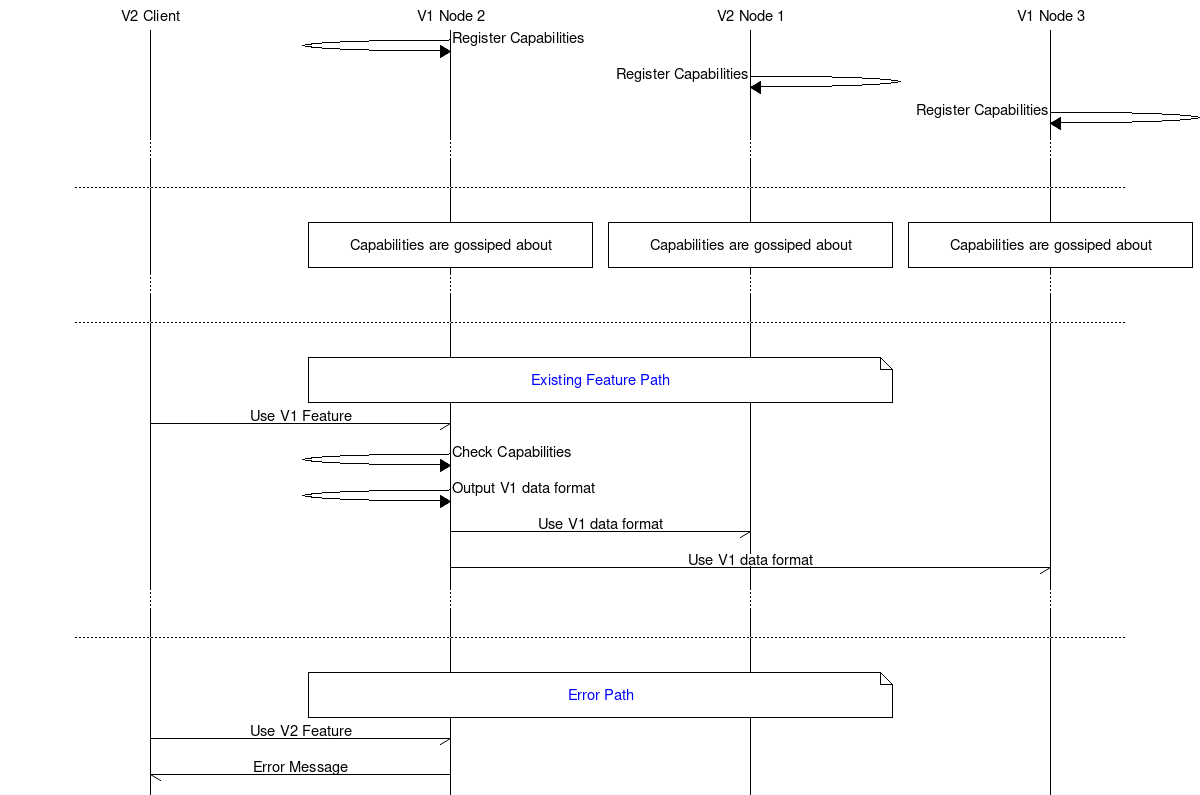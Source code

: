 // diagram for upgrade_downgrade_specs.md
//
// Upgrade/Downgrade Scenario 4 diagram
//
// This diagram is generated by mscgen
// which can be installed on ubuntu by
// sudo apt-get install mscgen
//
// Generate this diagram on the command line with:
// > mscgen -T png -i upgrade_downgrade_scenario_4.msc -F ./fonts/DejaVuSansMono.ttf
//
msc {

	// Image defaults
	width="1200", wordwraparcs="1";

	// declare objects
	// This is a cluster with 3 nodes for exposition purposes
	"V2 Client", "V1 Node 2", "V2 Node 1", "V1 Node 3";

	"V1 Node 2" => "V1 Node 2" [label="Register Capabilities"];

	"V2 Node 1" => "V2 Node 1" [label="Register Capabilities"];

	"V1 Node 3" => "V1 Node 3" [label="Register Capabilities"];

    ...;

    |||;

    ---;

    |||;

    "V1 Node 2" box "V1 Node 2" [label="\nCapabilities are gossiped about\n"],
    "V2 Node 1" box "V2 Node 1" [label="\nCapabilities are gossiped about\n"],
    "V1 Node 3" box "V1 Node 3" [label="\nCapabilities are gossiped about\n"];

    ...;

    |||;

    ---;

    |||;

	"V1 Node 2" note "V2 Node 1" [label="\nExisting Feature Path\n", textcolor=blue];

	"V2 Client" -> "V1 Node 2" [label="Use V1 Feature"];

	"V1 Node 2" => "V1 Node 2" [label="Check Capabilities"];

	"V1 Node 2" => "V1 Node 2" [label="Output V1 data format"];

	"V1 Node 2" -> "V2 Node 1" [label="Use V1 data format"];

	"V1 Node 2" -> "V1 Node 3" [label="Use V1 data format"];

    ...;

    |||;

    ---;

    |||;

	"V1 Node 2" note "V2 Node 1" [label="\nError Path\n", textcolor=blue];

	"V2 Client" -> "V1 Node 2" [label="Use V2 Feature"];

	"V1 Node 2" ->   "V2 Client" [label="Error Message"];

}